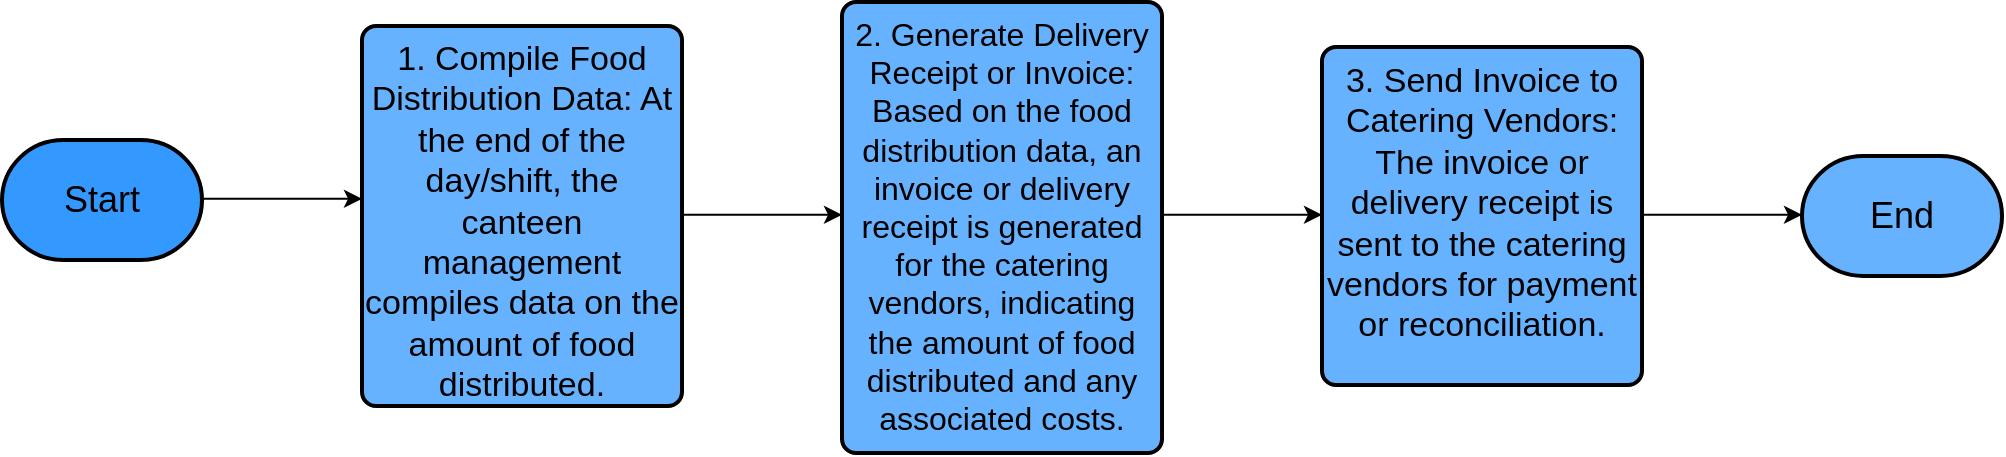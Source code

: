 <mxfile version="21.6.8" type="github" pages="5">
  <diagram id="nVL1cfp93Eadc7CqgLmI" name="post_event">
    <mxGraphModel dx="1687" dy="974" grid="1" gridSize="10" guides="1" tooltips="1" connect="1" arrows="1" fold="1" page="1" pageScale="1" pageWidth="4681" pageHeight="3300" math="0" shadow="0">
      <root>
        <mxCell id="0" />
        <mxCell id="1" parent="0" />
        <mxCell id="uIlTXsuFDh0Xjnlf06Q5-1" value="&lt;font style=&quot;font-size: 18px;&quot;&gt;Start&lt;/font&gt;" style="strokeWidth=2;html=1;shape=mxgraph.flowchart.terminator;whiteSpace=wrap;fillColor=#3399FF;" vertex="1" parent="1">
          <mxGeometry x="210" y="409" width="100" height="60" as="geometry" />
        </mxCell>
        <mxCell id="uIlTXsuFDh0Xjnlf06Q5-2" value="&lt;font style=&quot;font-size: 17px;&quot;&gt;1.&amp;nbsp;Compile Food Distribution Data: At the end of the day/shift, the canteen management compiles data on the amount of food distributed.&lt;/font&gt;" style="rounded=1;whiteSpace=wrap;html=1;absoluteArcSize=1;arcSize=14;strokeWidth=2;align=center;verticalAlign=top;fillColor=#66B2FF;" vertex="1" parent="1">
          <mxGeometry x="390" y="352" width="160" height="190" as="geometry" />
        </mxCell>
        <mxCell id="uIlTXsuFDh0Xjnlf06Q5-3" value="" style="endArrow=classic;html=1;rounded=0;" edge="1" parent="1">
          <mxGeometry width="50" height="50" relative="1" as="geometry">
            <mxPoint x="310" y="438.41" as="sourcePoint" />
            <mxPoint x="390" y="438.41" as="targetPoint" />
          </mxGeometry>
        </mxCell>
        <mxCell id="uIlTXsuFDh0Xjnlf06Q5-4" value="" style="endArrow=classic;html=1;rounded=0;" edge="1" parent="1">
          <mxGeometry width="50" height="50" relative="1" as="geometry">
            <mxPoint x="550" y="446.41" as="sourcePoint" />
            <mxPoint x="630" y="446.41" as="targetPoint" />
          </mxGeometry>
        </mxCell>
        <mxCell id="uIlTXsuFDh0Xjnlf06Q5-5" value="&lt;font style=&quot;font-size: 16px;&quot;&gt;2.&amp;nbsp;Generate Delivery Receipt or Invoice: Based on the food distribution data, an invoice or delivery receipt is generated for the catering vendors, indicating the amount of food distributed and any associated costs.&lt;/font&gt;" style="rounded=1;whiteSpace=wrap;html=1;absoluteArcSize=1;arcSize=14;strokeWidth=2;align=center;verticalAlign=top;fillColor=#66B2FF;" vertex="1" parent="1">
          <mxGeometry x="630" y="340" width="160" height="225.5" as="geometry" />
        </mxCell>
        <mxCell id="uIlTXsuFDh0Xjnlf06Q5-6" value="&lt;font style=&quot;font-size: 17px;&quot;&gt;3.&amp;nbsp;Send Invoice to Catering Vendors: The invoice or delivery receipt is sent to the catering vendors for payment or reconciliation.&lt;/font&gt;" style="rounded=1;whiteSpace=wrap;html=1;absoluteArcSize=1;arcSize=14;strokeWidth=2;align=center;verticalAlign=top;fillColor=#66B2FF;" vertex="1" parent="1">
          <mxGeometry x="870" y="362.5" width="160" height="169" as="geometry" />
        </mxCell>
        <mxCell id="uIlTXsuFDh0Xjnlf06Q5-7" value="" style="endArrow=classic;html=1;rounded=0;" edge="1" parent="1">
          <mxGeometry width="50" height="50" relative="1" as="geometry">
            <mxPoint x="790" y="446.41" as="sourcePoint" />
            <mxPoint x="870" y="446.41" as="targetPoint" />
          </mxGeometry>
        </mxCell>
        <mxCell id="uIlTXsuFDh0Xjnlf06Q5-8" value="&lt;font style=&quot;font-size: 18px;&quot;&gt;End&lt;/font&gt;" style="strokeWidth=2;html=1;shape=mxgraph.flowchart.terminator;whiteSpace=wrap;fillColor=#66B2FF;" vertex="1" parent="1">
          <mxGeometry x="1110" y="417" width="100" height="60" as="geometry" />
        </mxCell>
        <mxCell id="uIlTXsuFDh0Xjnlf06Q5-9" value="" style="endArrow=classic;html=1;rounded=0;" edge="1" parent="1">
          <mxGeometry width="50" height="50" relative="1" as="geometry">
            <mxPoint x="1030" y="446.41" as="sourcePoint" />
            <mxPoint x="1110" y="446.41" as="targetPoint" />
          </mxGeometry>
        </mxCell>
      </root>
    </mxGraphModel>
  </diagram>
  <diagram id="prtHgNgQTEPvFCAcTncT" name="pre_event">
    <mxGraphModel dx="1687" dy="974" grid="1" gridSize="10" guides="1" tooltips="1" connect="1" arrows="1" fold="1" page="1" pageScale="1" pageWidth="4681" pageHeight="3300" background="#FFFFFF" math="0" shadow="0">
      <root>
        <mxCell id="0" />
        <mxCell id="1" parent="0" />
        <mxCell id="UCFZaN4B_bA0-SxtQ1hj-1" value="&lt;font style=&quot;font-size: 18px;&quot;&gt;Start&lt;/font&gt;" style="strokeWidth=2;html=1;shape=mxgraph.flowchart.terminator;whiteSpace=wrap;fillColor=#3399FF;" vertex="1" parent="1">
          <mxGeometry x="210" y="409" width="100" height="60" as="geometry" />
        </mxCell>
        <mxCell id="UCFZaN4B_bA0-SxtQ1hj-2" value="&lt;font style=&quot;font-size: 16px;&quot;&gt;1.&amp;nbsp;Input Food Stocks: Canteen management or staff inputs the available food stocks into the system, which could include items received from various vendors.&lt;/font&gt;" style="rounded=1;whiteSpace=wrap;html=1;absoluteArcSize=1;arcSize=14;strokeWidth=2;align=center;verticalAlign=top;fillColor=#66B2FF;" vertex="1" parent="1">
          <mxGeometry x="390" y="352" width="160" height="190" as="geometry" />
        </mxCell>
        <mxCell id="UCFZaN4B_bA0-SxtQ1hj-7" value="" style="endArrow=classic;html=1;rounded=0;" edge="1" parent="1">
          <mxGeometry width="50" height="50" relative="1" as="geometry">
            <mxPoint x="310" y="438.41" as="sourcePoint" />
            <mxPoint x="390" y="438.41" as="targetPoint" />
          </mxGeometry>
        </mxCell>
        <mxCell id="UCFZaN4B_bA0-SxtQ1hj-9" value="" style="endArrow=classic;html=1;rounded=0;" edge="1" parent="1">
          <mxGeometry width="50" height="50" relative="1" as="geometry">
            <mxPoint x="550" y="446.41" as="sourcePoint" />
            <mxPoint x="630" y="446.41" as="targetPoint" />
          </mxGeometry>
        </mxCell>
        <mxCell id="UCFZaN4B_bA0-SxtQ1hj-10" value="&lt;font style=&quot;font-size: 16px;&quot;&gt;2.&amp;nbsp;Plan Menu: Based on available stocks, the canteen management plans the menu for the day/week and updates it in the system/app.&lt;/font&gt;" style="rounded=1;whiteSpace=wrap;html=1;absoluteArcSize=1;arcSize=14;strokeWidth=2;align=center;verticalAlign=top;fillColor=#66B2FF;" vertex="1" parent="1">
          <mxGeometry x="630" y="354.5" width="160" height="169" as="geometry" />
        </mxCell>
        <mxCell id="UCFZaN4B_bA0-SxtQ1hj-11" value="&lt;font style=&quot;font-size: 16px;&quot;&gt;3.&amp;nbsp;Plan Menu: Based on available stocks, the canteen management plans the menu for the day/week and updates it in the system/app.&lt;/font&gt;" style="rounded=1;whiteSpace=wrap;html=1;absoluteArcSize=1;arcSize=14;strokeWidth=2;align=center;verticalAlign=top;fillColor=#66B2FF;" vertex="1" parent="1">
          <mxGeometry x="870" y="362.5" width="160" height="169" as="geometry" />
        </mxCell>
        <mxCell id="UCFZaN4B_bA0-SxtQ1hj-12" value="" style="endArrow=classic;html=1;rounded=0;" edge="1" parent="1">
          <mxGeometry width="50" height="50" relative="1" as="geometry">
            <mxPoint x="790" y="446.41" as="sourcePoint" />
            <mxPoint x="870" y="446.41" as="targetPoint" />
          </mxGeometry>
        </mxCell>
        <mxCell id="UCFZaN4B_bA0-SxtQ1hj-14" value="&lt;font style=&quot;font-size: 18px;&quot;&gt;End&lt;/font&gt;" style="strokeWidth=2;html=1;shape=mxgraph.flowchart.terminator;whiteSpace=wrap;fillColor=#66B2FF;" vertex="1" parent="1">
          <mxGeometry x="1110" y="417" width="100" height="60" as="geometry" />
        </mxCell>
        <mxCell id="UCFZaN4B_bA0-SxtQ1hj-15" value="" style="endArrow=classic;html=1;rounded=0;" edge="1" parent="1">
          <mxGeometry width="50" height="50" relative="1" as="geometry">
            <mxPoint x="1030" y="446.41" as="sourcePoint" />
            <mxPoint x="1110" y="446.41" as="targetPoint" />
          </mxGeometry>
        </mxCell>
      </root>
    </mxGraphModel>
  </diagram>
  <diagram name="as_is" id="_qGSz__LvHPgnF5TK5Rc">
    <mxGraphModel dx="1434" dy="828" grid="0" gridSize="10" guides="1" tooltips="1" connect="1" arrows="1" fold="1" page="1" pageScale="1" pageWidth="4681" pageHeight="3300" background="#FFFFFF" math="0" shadow="0">
      <root>
        <mxCell id="HVWiJTehrgrZFkBihqeB-0" />
        <mxCell id="HVWiJTehrgrZFkBihqeB-1" parent="HVWiJTehrgrZFkBihqeB-0" />
        <mxCell id="HVWiJTehrgrZFkBihqeB-2" value="&lt;font color=&quot;#000000&quot;&gt;Pool&lt;br&gt;&lt;/font&gt;" style="swimlane;html=1;childLayout=stackLayout;resizeParent=1;resizeParentMax=0;horizontal=0;startSize=20;horizontalStack=0;fillColor=#1ba1e2;fontColor=#ffffff;strokeColor=#006EAF;" vertex="1" parent="HVWiJTehrgrZFkBihqeB-1">
          <mxGeometry x="100" y="120" width="1030" height="664" as="geometry">
            <mxRectangle x="120" y="120" width="40" height="70" as="alternateBounds" />
          </mxGeometry>
        </mxCell>
        <mxCell id="HVWiJTehrgrZFkBihqeB-3" value="&lt;font color=&quot;#000000&quot;&gt;&lt;span style=&quot;font-size: 12px;&quot;&gt;Employees&lt;br&gt;&lt;/span&gt;&lt;/font&gt;" style="swimlane;html=1;startSize=20;horizontal=0;fillColor=#1ba1e2;strokeColor=#006EAF;fontColor=#ffffff;fontSize=8;fillStyle=auto;" vertex="1" parent="HVWiJTehrgrZFkBihqeB-2">
          <mxGeometry x="20" width="1010" height="288" as="geometry" />
        </mxCell>
        <mxCell id="HVWiJTehrgrZFkBihqeB-4" value="&lt;font style=&quot;font-size: 10px;&quot;&gt;2.&amp;nbsp;Receive Meal Coupon: Employees collect their meal coupon from HR representatives at the start of their shift.&lt;/font&gt;" style="rounded=1;whiteSpace=wrap;html=1;absoluteArcSize=1;arcSize=14;strokeWidth=2;align=center;verticalAlign=top;fillColor=#66B2FF;" vertex="1" parent="HVWiJTehrgrZFkBihqeB-3">
          <mxGeometry x="30" y="10" width="100" height="103" as="geometry" />
        </mxCell>
        <mxCell id="HVWiJTehrgrZFkBihqeB-5" value="" style="endArrow=classic;html=1;rounded=0;strokeColor=#000000;" edge="1" parent="HVWiJTehrgrZFkBihqeB-3">
          <mxGeometry width="50" height="50" relative="1" as="geometry">
            <mxPoint x="130" y="54.74" as="sourcePoint" />
            <mxPoint x="200" y="54.74" as="targetPoint" />
          </mxGeometry>
        </mxCell>
        <mxCell id="HVWiJTehrgrZFkBihqeB-6" value="&lt;font style=&quot;font-size: 11px;&quot;&gt;3. Work: Employees carry out their respective duties during their respective shift&lt;/font&gt;" style="rounded=1;whiteSpace=wrap;html=1;absoluteArcSize=1;arcSize=14;strokeWidth=2;align=center;verticalAlign=top;fillColor=#66B2FF;" vertex="1" parent="HVWiJTehrgrZFkBihqeB-3">
          <mxGeometry x="200" y="20" width="100" height="87" as="geometry" />
        </mxCell>
        <mxCell id="HVWiJTehrgrZFkBihqeB-7" value="" style="edgeStyle=elbowEdgeStyle;elbow=horizontal;endArrow=classic;html=1;curved=0;rounded=0;endSize=8;startSize=8;strokeColor=#000000;" edge="1" parent="HVWiJTehrgrZFkBihqeB-3" source="HVWiJTehrgrZFkBihqeB-26">
          <mxGeometry width="50" height="50" relative="1" as="geometry">
            <mxPoint x="240" y="405" as="sourcePoint" />
            <mxPoint x="390" y="50" as="targetPoint" />
            <Array as="points">
              <mxPoint x="310" y="230" />
            </Array>
          </mxGeometry>
        </mxCell>
        <mxCell id="HVWiJTehrgrZFkBihqeB-8" value="&lt;font style=&quot;font-size: 11px;&quot;&gt;5.&amp;nbsp;Head to Canteen: When it&#39;s their designated break time, employees head to the canteen.&lt;/font&gt;" style="rounded=1;whiteSpace=wrap;html=1;absoluteArcSize=1;arcSize=14;strokeWidth=2;align=center;verticalAlign=top;fillColor=#66B2FF;" vertex="1" parent="HVWiJTehrgrZFkBihqeB-3">
          <mxGeometry x="390" y="20" width="100" height="101" as="geometry" />
        </mxCell>
        <mxCell id="HVWiJTehrgrZFkBihqeB-9" value="No Queue" style="strokeWidth=2;html=1;shape=mxgraph.flowchart.decision;whiteSpace=wrap;fillColor=#66B2FF;" vertex="1" parent="HVWiJTehrgrZFkBihqeB-3">
          <mxGeometry x="525" y="7" width="77" height="61" as="geometry" />
        </mxCell>
        <mxCell id="HVWiJTehrgrZFkBihqeB-10" value="&lt;font style=&quot;font-size: 11px;&quot;&gt;6 (b). Wait for the queue&lt;/font&gt;" style="rounded=1;whiteSpace=wrap;html=1;absoluteArcSize=1;arcSize=14;strokeWidth=2;align=center;verticalAlign=top;fillColor=#66B2FF;" vertex="1" parent="HVWiJTehrgrZFkBihqeB-3">
          <mxGeometry x="525" y="229" width="140" height="30" as="geometry" />
        </mxCell>
        <mxCell id="HVWiJTehrgrZFkBihqeB-11" value="" style="endArrow=classic;html=1;rounded=0;strokeColor=#000000;exitX=0.5;exitY=1;exitDx=0;exitDy=0;exitPerimeter=0;" edge="1" parent="HVWiJTehrgrZFkBihqeB-3">
          <mxGeometry relative="1" as="geometry">
            <mxPoint x="602" y="37.12" as="sourcePoint" />
            <mxPoint x="704" y="37" as="targetPoint" />
          </mxGeometry>
        </mxCell>
        <mxCell id="HVWiJTehrgrZFkBihqeB-12" value="Yes" style="edgeLabel;resizable=0;align=center;verticalAlign=middle;labelBorderColor=none;labelBackgroundColor=#FFFFFF;fontColor=#000000;" connectable="0" vertex="1" parent="HVWiJTehrgrZFkBihqeB-11">
          <mxGeometry relative="1" as="geometry" />
        </mxCell>
        <mxCell id="HVWiJTehrgrZFkBihqeB-13" value="7.&amp;nbsp;Exchange Coupon for Food: In the canteen, employees give their meal coupon to get their food." style="rounded=1;whiteSpace=wrap;html=1;absoluteArcSize=1;arcSize=14;strokeWidth=2;align=center;verticalAlign=top;fillColor=#66B2FF;" vertex="1" parent="HVWiJTehrgrZFkBihqeB-3">
          <mxGeometry x="705" y="12" width="100" height="101" as="geometry" />
        </mxCell>
        <mxCell id="HVWiJTehrgrZFkBihqeB-14" value="" style="endArrow=classic;html=1;rounded=0;strokeColor=#000000;" edge="1" parent="HVWiJTehrgrZFkBihqeB-3">
          <mxGeometry width="50" height="50" relative="1" as="geometry">
            <mxPoint x="805" y="65" as="sourcePoint" />
            <mxPoint x="882" y="65" as="targetPoint" />
          </mxGeometry>
        </mxCell>
        <mxCell id="HVWiJTehrgrZFkBihqeB-15" value="8. Eat Meal:&lt;br&gt;Employees consume their food" style="rounded=1;whiteSpace=wrap;html=1;absoluteArcSize=1;arcSize=14;strokeWidth=2;align=center;verticalAlign=top;fillColor=#66B2FF;" vertex="1" parent="HVWiJTehrgrZFkBihqeB-3">
          <mxGeometry x="884" y="33" width="100" height="74" as="geometry" />
        </mxCell>
        <mxCell id="HVWiJTehrgrZFkBihqeB-16" value="" style="edgeStyle=elbowEdgeStyle;elbow=horizontal;endArrow=classic;html=1;curved=0;rounded=0;endSize=8;startSize=8;strokeColor=#000000;" edge="1" parent="HVWiJTehrgrZFkBihqeB-3">
          <mxGeometry width="50" height="50" relative="1" as="geometry">
            <mxPoint x="884" y="102.5" as="sourcePoint" />
            <mxPoint x="823" y="185.5" as="targetPoint" />
          </mxGeometry>
        </mxCell>
        <mxCell id="HVWiJTehrgrZFkBihqeB-17" value="9.&amp;nbsp;Return to Work: After finishing their meal, employees return to their workstations and continue with their tasks until the end of the shift." style="rounded=1;whiteSpace=wrap;html=1;absoluteArcSize=1;arcSize=14;strokeWidth=2;align=center;verticalAlign=top;fillColor=#66B2FF;" vertex="1" parent="HVWiJTehrgrZFkBihqeB-3">
          <mxGeometry x="698" y="138" width="125" height="126" as="geometry" />
        </mxCell>
        <mxCell id="HVWiJTehrgrZFkBihqeB-18" value="&lt;font color=&quot;#000000&quot;&gt;HR Representatives&lt;/font&gt;" style="swimlane;html=1;startSize=20;horizontal=0;fontSize=12;fillColor=#1ba1e2;fontColor=#ffffff;strokeColor=#006EAF;" vertex="1" parent="HVWiJTehrgrZFkBihqeB-2">
          <mxGeometry x="20" y="288" width="1010" height="210" as="geometry" />
        </mxCell>
        <mxCell id="HVWiJTehrgrZFkBihqeB-19" value="Start" style="strokeWidth=2;html=1;shape=mxgraph.flowchart.terminator;whiteSpace=wrap;fillStyle=solid;fillColor=#66B2FF;" vertex="1" parent="HVWiJTehrgrZFkBihqeB-18">
          <mxGeometry x="60" y="175" width="60" height="30" as="geometry" />
        </mxCell>
        <mxCell id="HVWiJTehrgrZFkBihqeB-20" value="" style="edgeStyle=elbowEdgeStyle;elbow=vertical;endArrow=classic;html=1;curved=0;rounded=0;endSize=8;startSize=8;strokeColor=#000000;entryX=0.381;entryY=0.986;entryDx=0;entryDy=0;entryPerimeter=0;exitX=0.5;exitY=0;exitDx=0;exitDy=0;exitPerimeter=0;" edge="1" parent="HVWiJTehrgrZFkBihqeB-18" source="HVWiJTehrgrZFkBihqeB-19" target="HVWiJTehrgrZFkBihqeB-21">
          <mxGeometry width="50" height="50" relative="1" as="geometry">
            <mxPoint x="90" y="170" as="sourcePoint" />
            <mxPoint x="70" y="120" as="targetPoint" />
            <Array as="points">
              <mxPoint x="70" y="145" />
            </Array>
          </mxGeometry>
        </mxCell>
        <mxCell id="HVWiJTehrgrZFkBihqeB-21" value="&lt;font style=&quot;font-size: 11px;&quot;&gt;1. Distribute Meal Coupons: At the beginning of each shift, HR representatives are stationed in the cafeteria to hand out meal coupons to employees&lt;/font&gt;" style="rounded=1;whiteSpace=wrap;html=1;absoluteArcSize=1;arcSize=14;strokeWidth=2;align=center;horizontal=1;verticalAlign=top;fontSize=8;fillColor=#66B2FF;" vertex="1" parent="HVWiJTehrgrZFkBihqeB-18">
          <mxGeometry x="32" y="9" width="124" height="120" as="geometry" />
        </mxCell>
        <mxCell id="HVWiJTehrgrZFkBihqeB-22" value="" style="endArrow=classic;html=1;rounded=0;strokeColor=#000000;exitX=0.5;exitY=1;exitDx=0;exitDy=0;exitPerimeter=0;" edge="1" parent="HVWiJTehrgrZFkBihqeB-18" source="HVWiJTehrgrZFkBihqeB-9">
          <mxGeometry relative="1" as="geometry">
            <mxPoint x="567" y="-144" as="sourcePoint" />
            <mxPoint x="564" y="-61" as="targetPoint" />
          </mxGeometry>
        </mxCell>
        <mxCell id="HVWiJTehrgrZFkBihqeB-23" value="No" style="edgeLabel;resizable=0;align=center;verticalAlign=middle;labelBorderColor=none;labelBackgroundColor=#FFFFFF;fontColor=#000000;" connectable="0" vertex="1" parent="HVWiJTehrgrZFkBihqeB-22">
          <mxGeometry relative="1" as="geometry" />
        </mxCell>
        <mxCell id="HVWiJTehrgrZFkBihqeB-24" value="&lt;font color=&quot;#000000&quot;&gt;Canteen Staff&lt;/font&gt;" style="swimlane;html=1;startSize=20;horizontal=0;fillColor=#1ba1e2;fontColor=#ffffff;strokeColor=#006EAF;" vertex="1" parent="HVWiJTehrgrZFkBihqeB-2">
          <mxGeometry x="20" y="498" width="1010" height="166" as="geometry" />
        </mxCell>
        <mxCell id="HVWiJTehrgrZFkBihqeB-25" value="End" style="strokeWidth=2;html=1;shape=mxgraph.flowchart.terminator;whiteSpace=wrap;fillColor=#66B2FF;" vertex="1" parent="HVWiJTehrgrZFkBihqeB-24">
          <mxGeometry x="834" y="83" width="70" height="30" as="geometry" />
        </mxCell>
        <mxCell id="HVWiJTehrgrZFkBihqeB-26" value="&lt;font style=&quot;font-size: 10px;&quot;&gt;4. Prepare Food: Before the designated break times, the canteen staff prepares meals, possibly coordinating with the outsourced catering vendors.&lt;/font&gt;" style="rounded=1;whiteSpace=wrap;html=1;absoluteArcSize=1;arcSize=14;strokeWidth=2;align=center;verticalAlign=top;fillColor=#66B2FF;" vertex="1" parent="HVWiJTehrgrZFkBihqeB-24">
          <mxGeometry x="51" y="12" width="103" height="126" as="geometry" />
        </mxCell>
        <mxCell id="HVWiJTehrgrZFkBihqeB-27" value="&lt;font style=&quot;font-size: 11px;&quot;&gt;6 (a). Set Up Meal Distribution Point: The canteen staff sets up counters or points where employees can exchange their coupons for food.&lt;/font&gt;" style="rounded=1;whiteSpace=wrap;html=1;absoluteArcSize=1;arcSize=14;strokeWidth=2;align=center;verticalAlign=top;fillColor=#66B2FF;" vertex="1" parent="HVWiJTehrgrZFkBihqeB-24">
          <mxGeometry x="320" y="17.5" width="108" height="131" as="geometry" />
        </mxCell>
        <mxCell id="HVWiJTehrgrZFkBihqeB-28" value="" style="edgeStyle=elbowEdgeStyle;elbow=horizontal;endArrow=classic;html=1;curved=0;rounded=0;endSize=8;startSize=8;strokeColor=#000000;exitX=0.5;exitY=1;exitDx=0;exitDy=0;" edge="1" parent="HVWiJTehrgrZFkBihqeB-24" source="HVWiJTehrgrZFkBihqeB-17">
          <mxGeometry width="50" height="50" relative="1" as="geometry">
            <mxPoint x="758" y="-79" as="sourcePoint" />
            <mxPoint x="668" y="45" as="targetPoint" />
            <Array as="points">
              <mxPoint x="758" y="14" />
            </Array>
          </mxGeometry>
        </mxCell>
        <mxCell id="HVWiJTehrgrZFkBihqeB-29" value="10.&amp;nbsp;Clean Up: After the mealtime rush, the canteen staff cleans up the area and prepares for the next shift or the next day." style="rounded=1;whiteSpace=wrap;html=1;absoluteArcSize=1;arcSize=14;strokeWidth=2;align=center;verticalAlign=top;fillColor=#66B2FF;" vertex="1" parent="HVWiJTehrgrZFkBihqeB-24">
          <mxGeometry x="542" y="12" width="125" height="101" as="geometry" />
        </mxCell>
        <mxCell id="HVWiJTehrgrZFkBihqeB-30" value="" style="endArrow=classic;html=1;rounded=0;strokeColor=#000000;" edge="1" parent="HVWiJTehrgrZFkBihqeB-24">
          <mxGeometry width="50" height="50" relative="1" as="geometry">
            <mxPoint x="664" y="100" as="sourcePoint" />
            <mxPoint x="835" y="100" as="targetPoint" />
          </mxGeometry>
        </mxCell>
        <mxCell id="HVWiJTehrgrZFkBihqeB-31" value="" style="edgeStyle=elbowEdgeStyle;elbow=horizontal;endArrow=classic;html=1;curved=0;rounded=0;endSize=8;startSize=8;exitX=1.021;exitY=0.342;exitDx=0;exitDy=0;exitPerimeter=0;strokeColor=#000000;entryX=0;entryY=0.5;entryDx=0;entryDy=0;entryPerimeter=0;" edge="1" parent="HVWiJTehrgrZFkBihqeB-2" source="HVWiJTehrgrZFkBihqeB-27" target="HVWiJTehrgrZFkBihqeB-9">
          <mxGeometry width="50" height="50" relative="1" as="geometry">
            <mxPoint x="499" y="223" as="sourcePoint" />
            <mxPoint x="585" y="26" as="targetPoint" />
            <Array as="points">
              <mxPoint x="519" y="115" />
            </Array>
          </mxGeometry>
        </mxCell>
        <mxCell id="HVWiJTehrgrZFkBihqeB-32" value="" style="endArrow=classic;html=1;rounded=0;strokeColor=#000000;exitX=0.5;exitY=0;exitDx=0;exitDy=0;entryX=0.639;entryY=1.022;entryDx=0;entryDy=0;entryPerimeter=0;" edge="1" parent="HVWiJTehrgrZFkBihqeB-2" source="HVWiJTehrgrZFkBihqeB-21" target="HVWiJTehrgrZFkBihqeB-4">
          <mxGeometry width="50" height="50" relative="1" as="geometry">
            <mxPoint x="99.66" y="337" as="sourcePoint" />
            <mxPoint x="114" y="115" as="targetPoint" />
            <Array as="points" />
          </mxGeometry>
        </mxCell>
        <mxCell id="HVWiJTehrgrZFkBihqeB-33" value="" style="edgeStyle=elbowEdgeStyle;elbow=horizontal;endArrow=classic;html=1;curved=0;rounded=0;endSize=8;startSize=8;strokeColor=#000000;exitX=0.002;exitY=0.832;exitDx=0;exitDy=0;exitPerimeter=0;entryX=1;entryY=0.143;entryDx=0;entryDy=0;entryPerimeter=0;" edge="1" parent="HVWiJTehrgrZFkBihqeB-2" source="HVWiJTehrgrZFkBihqeB-6" target="HVWiJTehrgrZFkBihqeB-26">
          <mxGeometry width="50" height="50" relative="1" as="geometry">
            <mxPoint x="310" y="238" as="sourcePoint" />
            <mxPoint x="180" y="528" as="targetPoint" />
          </mxGeometry>
        </mxCell>
        <mxCell id="HVWiJTehrgrZFkBihqeB-34" value="" style="edgeStyle=segmentEdgeStyle;endArrow=classic;html=1;curved=0;rounded=0;endSize=8;startSize=8;strokeColor=#000000;exitX=0.308;exitY=0.974;exitDx=0;exitDy=0;exitPerimeter=0;" edge="1" parent="HVWiJTehrgrZFkBihqeB-2" source="HVWiJTehrgrZFkBihqeB-8" target="HVWiJTehrgrZFkBihqeB-27">
          <mxGeometry width="50" height="50" relative="1" as="geometry">
            <mxPoint x="440" y="258" as="sourcePoint" />
            <mxPoint x="380" y="358" as="targetPoint" />
            <Array as="points">
              <mxPoint x="441" y="328" />
              <mxPoint x="380" y="328" />
            </Array>
          </mxGeometry>
        </mxCell>
      </root>
    </mxGraphModel>
  </diagram>
  <diagram name="final_state" id="kmFwaHGpe10rHJzYdd_W">
    <mxGraphModel dx="1687" dy="974" grid="0" gridSize="10" guides="1" tooltips="1" connect="1" arrows="1" fold="1" page="1" pageScale="1" pageWidth="4681" pageHeight="3300" background="#FFFFFF" math="0" shadow="0">
      <root>
        <mxCell id="t8DMtQxWttx50M0B4d1x-0" />
        <mxCell id="t8DMtQxWttx50M0B4d1x-1" parent="t8DMtQxWttx50M0B4d1x-0" />
        <mxCell id="t8DMtQxWttx50M0B4d1x-2" value="&lt;font color=&quot;#000000&quot;&gt;Pool&lt;br&gt;&lt;/font&gt;" style="swimlane;html=1;childLayout=stackLayout;resizeParent=1;resizeParentMax=0;horizontal=0;startSize=20;horizontalStack=0;fillColor=#1ba1e2;fontColor=#ffffff;strokeColor=#006EAF;" vertex="1" parent="t8DMtQxWttx50M0B4d1x-1">
          <mxGeometry x="100" y="120" width="1390" height="710" as="geometry">
            <mxRectangle x="120" y="120" width="40" height="70" as="alternateBounds" />
          </mxGeometry>
        </mxCell>
        <mxCell id="t8DMtQxWttx50M0B4d1x-3" value="&lt;font color=&quot;#000000&quot;&gt;&lt;span style=&quot;font-size: 12px;&quot;&gt;Employees&lt;br&gt;&lt;/span&gt;&lt;/font&gt;" style="swimlane;html=1;startSize=20;horizontal=0;fillColor=#1ba1e2;strokeColor=#006EAF;fontColor=#ffffff;fontSize=8;fillStyle=auto;" vertex="1" parent="t8DMtQxWttx50M0B4d1x-2">
          <mxGeometry x="20" width="1370" height="270" as="geometry" />
        </mxCell>
        <mxCell id="D9mpLpNUpnsFXnbMc8AM-11" value="6.&amp;nbsp;Decide to Head to Canteen: Based on their designated break time, and their pre-order, employees decide when to go to the canteen." style="rounded=1;whiteSpace=wrap;html=1;absoluteArcSize=1;arcSize=14;strokeWidth=2;align=center;verticalAlign=top;fillColor=#66B2FF;" vertex="1" parent="t8DMtQxWttx50M0B4d1x-3">
          <mxGeometry x="1090" y="37.5" width="120" height="110" as="geometry" />
        </mxCell>
        <mxCell id="a05R2dbiaPoEIEAmNqOJ-2" value="11.&amp;nbsp;Eat Meal: Employees consume their food." style="rounded=1;whiteSpace=wrap;html=1;absoluteArcSize=1;arcSize=14;strokeWidth=2;align=center;verticalAlign=top;fillColor=#66B2FF;" vertex="1" parent="t8DMtQxWttx50M0B4d1x-3">
          <mxGeometry x="580" y="200" width="230" height="40" as="geometry" />
        </mxCell>
        <mxCell id="a05R2dbiaPoEIEAmNqOJ-3" value="" style="endArrow=classic;html=1;rounded=0;" edge="1" parent="t8DMtQxWttx50M0B4d1x-3">
          <mxGeometry width="50" height="50" relative="1" as="geometry">
            <mxPoint x="580" y="210.77" as="sourcePoint" />
            <mxPoint x="520" y="211" as="targetPoint" />
          </mxGeometry>
        </mxCell>
        <mxCell id="a05R2dbiaPoEIEAmNqOJ-4" value="12.&amp;nbsp;Provide Post-meal Feedback: Post meal, employees have the option to provide additional feedback on the food and overall canteen experience via the app." style="rounded=1;whiteSpace=wrap;html=1;absoluteArcSize=1;arcSize=14;strokeWidth=2;align=center;verticalAlign=top;fillColor=#66B2FF;" vertex="1" parent="t8DMtQxWttx50M0B4d1x-3">
          <mxGeometry x="310" y="170" width="210" height="82.5" as="geometry" />
        </mxCell>
        <mxCell id="a05R2dbiaPoEIEAmNqOJ-5" value="" style="endArrow=classic;html=1;rounded=0;" edge="1" parent="t8DMtQxWttx50M0B4d1x-3">
          <mxGeometry width="50" height="50" relative="1" as="geometry">
            <mxPoint x="310" y="210.77" as="sourcePoint" />
            <mxPoint x="250" y="211" as="targetPoint" />
          </mxGeometry>
        </mxCell>
        <mxCell id="a05R2dbiaPoEIEAmNqOJ-6" value="13. Return to Work: Employee continue their task until end of shift" style="rounded=1;whiteSpace=wrap;html=1;absoluteArcSize=1;arcSize=14;strokeWidth=2;align=center;verticalAlign=top;fillColor=#66B2FF;" vertex="1" parent="t8DMtQxWttx50M0B4d1x-3">
          <mxGeometry x="150" y="172.5" width="100" height="80" as="geometry" />
        </mxCell>
        <mxCell id="tM-k441tZXfxmbJ1ukVG-0" value="" style="group" vertex="1" connectable="0" parent="t8DMtQxWttx50M0B4d1x-3">
          <mxGeometry x="40" y="20" width="1050" height="140" as="geometry" />
        </mxCell>
        <mxCell id="t8DMtQxWttx50M0B4d1x-4" value="&lt;font style=&quot;font-size: 12px;&quot;&gt;1 (a).&amp;nbsp;Receive Digital Meal Token Notification: Employees get a notification on their app indicating they&#39;ve received their meal token.&lt;/font&gt;" style="rounded=1;whiteSpace=wrap;html=1;absoluteArcSize=1;arcSize=14;strokeWidth=2;align=center;verticalAlign=top;fillColor=#66B2FF;" vertex="1" parent="tM-k441tZXfxmbJ1ukVG-0">
          <mxGeometry width="120" height="130" as="geometry" />
        </mxCell>
        <mxCell id="D9mpLpNUpnsFXnbMc8AM-1" value="" style="endArrow=classic;html=1;rounded=0;" edge="1" parent="tM-k441tZXfxmbJ1ukVG-0">
          <mxGeometry width="50" height="50" relative="1" as="geometry">
            <mxPoint x="120" y="70" as="sourcePoint" />
            <mxPoint x="210" y="70" as="targetPoint" />
          </mxGeometry>
        </mxCell>
        <mxCell id="D9mpLpNUpnsFXnbMc8AM-2" value="&lt;font style=&quot;font-size: 13px;&quot;&gt;2.&amp;nbsp;Work: Employees carry out their respective duties during their shift.&lt;/font&gt;" style="rounded=1;whiteSpace=wrap;html=1;absoluteArcSize=1;arcSize=14;strokeWidth=2;align=center;verticalAlign=top;fillColor=#66B2FF;" vertex="1" parent="tM-k441tZXfxmbJ1ukVG-0">
          <mxGeometry x="210" y="25" width="130" height="80" as="geometry" />
        </mxCell>
        <mxCell id="D9mpLpNUpnsFXnbMc8AM-3" value="&lt;font style=&quot;font-size: 12px;&quot;&gt;3.&amp;nbsp;Pre-order Notification: 30 minutes before their designated break time, employees receive a notification prompting them to pre-order their meal if they wish.&lt;/font&gt;" style="rounded=1;whiteSpace=wrap;html=1;absoluteArcSize=1;arcSize=14;strokeWidth=2;align=center;verticalAlign=top;fillColor=#66B2FF;" vertex="1" parent="tM-k441tZXfxmbJ1ukVG-0">
          <mxGeometry x="420" width="120" height="140" as="geometry" />
        </mxCell>
        <mxCell id="D9mpLpNUpnsFXnbMc8AM-4" value="" style="endArrow=classic;html=1;rounded=0;exitX=1.007;exitY=0.433;exitDx=0;exitDy=0;exitPerimeter=0;" edge="1" parent="tM-k441tZXfxmbJ1ukVG-0" source="D9mpLpNUpnsFXnbMc8AM-2">
          <mxGeometry width="50" height="50" relative="1" as="geometry">
            <mxPoint x="330" y="60" as="sourcePoint" />
            <mxPoint x="420" y="60" as="targetPoint" />
          </mxGeometry>
        </mxCell>
        <mxCell id="D9mpLpNUpnsFXnbMc8AM-5" value="" style="endArrow=classic;html=1;rounded=0;" edge="1" parent="tM-k441tZXfxmbJ1ukVG-0">
          <mxGeometry width="50" height="50" relative="1" as="geometry">
            <mxPoint x="540" y="64.57" as="sourcePoint" />
            <mxPoint x="630" y="64.57" as="targetPoint" />
          </mxGeometry>
        </mxCell>
        <mxCell id="D9mpLpNUpnsFXnbMc8AM-6" value="&lt;font style=&quot;font-size: 12px;&quot;&gt;4.&amp;nbsp;&lt;/font&gt;Pre-order Meal: Employees can select their meal choice through the app.&lt;br&gt;" style="rounded=1;whiteSpace=wrap;html=1;absoluteArcSize=1;arcSize=14;strokeWidth=2;align=center;verticalAlign=top;fillColor=#66B2FF;" vertex="1" parent="tM-k441tZXfxmbJ1ukVG-0">
          <mxGeometry x="630" y="30" width="120" height="70" as="geometry" />
        </mxCell>
        <mxCell id="D9mpLpNUpnsFXnbMc8AM-8" value="" style="endArrow=classic;html=1;rounded=0;" edge="1" parent="tM-k441tZXfxmbJ1ukVG-0">
          <mxGeometry width="50" height="50" relative="1" as="geometry">
            <mxPoint x="750" y="64.57" as="sourcePoint" />
            <mxPoint x="840" y="64.57" as="targetPoint" />
          </mxGeometry>
        </mxCell>
        <mxCell id="D9mpLpNUpnsFXnbMc8AM-9" value="5.&amp;nbsp;Provide Immediate Feedback: After ordering, employees are prompted to provide feedback on the ordering experience." style="rounded=1;whiteSpace=wrap;html=1;absoluteArcSize=1;arcSize=14;strokeWidth=2;align=center;verticalAlign=top;fillColor=#66B2FF;" vertex="1" parent="tM-k441tZXfxmbJ1ukVG-0">
          <mxGeometry x="840" y="15" width="120" height="115" as="geometry" />
        </mxCell>
        <mxCell id="D9mpLpNUpnsFXnbMc8AM-22" value="" style="endArrow=classic;html=1;rounded=0;" edge="1" parent="tM-k441tZXfxmbJ1ukVG-0">
          <mxGeometry width="50" height="50" relative="1" as="geometry">
            <mxPoint x="960" y="69.47" as="sourcePoint" />
            <mxPoint x="1050" y="69.47" as="targetPoint" />
          </mxGeometry>
        </mxCell>
        <mxCell id="t8DMtQxWttx50M0B4d1x-18" value="&lt;font color=&quot;#000000&quot;&gt;Canteen Staffs&lt;br&gt;&lt;/font&gt;" style="swimlane;html=1;startSize=20;horizontal=0;fontSize=12;fillColor=#1ba1e2;fontColor=#ffffff;strokeColor=#006EAF;" vertex="1" parent="t8DMtQxWttx50M0B4d1x-2">
          <mxGeometry x="20" y="270" width="1370" height="250" as="geometry" />
        </mxCell>
        <mxCell id="t8DMtQxWttx50M0B4d1x-19" value="Start" style="strokeWidth=2;html=1;shape=mxgraph.flowchart.terminator;whiteSpace=wrap;fillStyle=solid;fillColor=#66B2FF;" vertex="1" parent="t8DMtQxWttx50M0B4d1x-18">
          <mxGeometry x="70" y="172" width="60" height="30" as="geometry" />
        </mxCell>
        <mxCell id="t8DMtQxWttx50M0B4d1x-20" value="" style="edgeStyle=elbowEdgeStyle;elbow=vertical;endArrow=classic;html=1;curved=0;rounded=0;endSize=8;startSize=8;strokeColor=#000000;entryX=0.5;entryY=1;entryDx=0;entryDy=0;exitX=0.89;exitY=0.11;exitDx=0;exitDy=0;exitPerimeter=0;" edge="1" parent="t8DMtQxWttx50M0B4d1x-18" source="t8DMtQxWttx50M0B4d1x-19">
          <mxGeometry width="50" height="50" relative="1" as="geometry">
            <mxPoint x="140" y="170" as="sourcePoint" />
            <mxPoint x="212" y="130" as="targetPoint" />
            <Array as="points">
              <mxPoint x="140" y="172" />
              <mxPoint x="90" y="222" />
            </Array>
          </mxGeometry>
        </mxCell>
        <mxCell id="t8DMtQxWttx50M0B4d1x-21" value="&lt;font style=&quot;font-size: 12px;&quot;&gt;1 (b). Menu Update: Canteen staffs logs in to the app and update the menu for the day&lt;/font&gt;" style="rounded=1;whiteSpace=wrap;html=1;absoluteArcSize=1;arcSize=14;strokeWidth=2;align=center;horizontal=1;verticalAlign=top;fontSize=8;fillColor=#66B2FF;" vertex="1" parent="t8DMtQxWttx50M0B4d1x-18">
          <mxGeometry x="150" y="50" width="124" height="78" as="geometry" />
        </mxCell>
        <mxCell id="D9mpLpNUpnsFXnbMc8AM-0" value="" style="endArrow=classic;html=1;rounded=0;entryX=0.5;entryY=1;entryDx=0;entryDy=0;" edge="1" parent="t8DMtQxWttx50M0B4d1x-18" target="t8DMtQxWttx50M0B4d1x-4">
          <mxGeometry width="50" height="50" relative="1" as="geometry">
            <mxPoint x="99.55" y="172" as="sourcePoint" />
            <mxPoint x="99.55" y="72" as="targetPoint" />
          </mxGeometry>
        </mxCell>
        <mxCell id="D9mpLpNUpnsFXnbMc8AM-14" value="7.&amp;nbsp;Receive Pre-orders and Feedback: The canteen staff receives a list of pre-ordered meals, expected pick-up times, and the immediate feedback from employees." style="rounded=1;whiteSpace=wrap;html=1;absoluteArcSize=1;arcSize=14;strokeWidth=2;align=center;verticalAlign=top;fillColor=#66B2FF;" vertex="1" parent="t8DMtQxWttx50M0B4d1x-18">
          <mxGeometry x="1120" y="20" width="130" height="130" as="geometry" />
        </mxCell>
        <mxCell id="D9mpLpNUpnsFXnbMc8AM-15" value="" style="endArrow=classic;html=1;rounded=0;" edge="1" parent="t8DMtQxWttx50M0B4d1x-18">
          <mxGeometry width="50" height="50" relative="1" as="geometry">
            <mxPoint x="1070" y="74.47" as="sourcePoint" />
            <mxPoint x="1050" y="74.47" as="targetPoint" />
            <Array as="points">
              <mxPoint x="1120" y="74.9" />
            </Array>
          </mxGeometry>
        </mxCell>
        <mxCell id="D9mpLpNUpnsFXnbMc8AM-16" value="8.&amp;nbsp;Prepare Food: The canteen staff prepares meals, prioritizing the pre-ordered meals to ensure they&#39;re ready for pick-up." style="rounded=1;whiteSpace=wrap;html=1;absoluteArcSize=1;arcSize=14;strokeWidth=2;align=center;verticalAlign=top;fillColor=#66B2FF;" vertex="1" parent="t8DMtQxWttx50M0B4d1x-18">
          <mxGeometry x="930" y="30" width="120" height="110" as="geometry" />
        </mxCell>
        <mxCell id="D9mpLpNUpnsFXnbMc8AM-17" value="" style="endArrow=classic;html=1;rounded=0;" edge="1" parent="t8DMtQxWttx50M0B4d1x-18">
          <mxGeometry width="50" height="50" relative="1" as="geometry">
            <mxPoint x="880" y="74.47" as="sourcePoint" />
            <mxPoint x="860" y="74.47" as="targetPoint" />
            <Array as="points">
              <mxPoint x="930" y="74.9" />
            </Array>
          </mxGeometry>
        </mxCell>
        <mxCell id="D9mpLpNUpnsFXnbMc8AM-19" value="9.&amp;nbsp;Set Up Express Lane for Pre-orders: An express lane is set up for employees who have pre-ordered their meals, allowing them to quickly pick up their food." style="rounded=1;whiteSpace=wrap;html=1;absoluteArcSize=1;arcSize=14;strokeWidth=2;align=center;verticalAlign=top;fillColor=#66B2FF;" vertex="1" parent="t8DMtQxWttx50M0B4d1x-18">
          <mxGeometry x="740" y="20" width="120" height="130" as="geometry" />
        </mxCell>
        <mxCell id="D9mpLpNUpnsFXnbMc8AM-20" value="" style="edgeStyle=segmentEdgeStyle;endArrow=classic;html=1;curved=0;rounded=0;endSize=8;startSize=8;" edge="1" parent="t8DMtQxWttx50M0B4d1x-18">
          <mxGeometry width="50" height="50" relative="1" as="geometry">
            <mxPoint x="805" y="150" as="sourcePoint" />
            <mxPoint x="875" y="204" as="targetPoint" />
            <Array as="points">
              <mxPoint x="805" y="204" />
            </Array>
          </mxGeometry>
        </mxCell>
        <mxCell id="D9mpLpNUpnsFXnbMc8AM-21" value="10.&amp;nbsp;Accept Digital Tokens and Serve Food: Employees show their digital tokens via the app, which the canteen staff verifies before serving food." style="rounded=1;whiteSpace=wrap;html=1;absoluteArcSize=1;arcSize=14;strokeWidth=2;align=center;verticalAlign=top;fillColor=#66B2FF;" vertex="1" parent="t8DMtQxWttx50M0B4d1x-18">
          <mxGeometry x="875" y="160" width="230" height="70" as="geometry" />
        </mxCell>
        <mxCell id="a05R2dbiaPoEIEAmNqOJ-1" value="" style="edgeStyle=segmentEdgeStyle;endArrow=classic;html=1;curved=0;rounded=0;endSize=8;startSize=8;" edge="1" parent="t8DMtQxWttx50M0B4d1x-18">
          <mxGeometry width="50" height="50" relative="1" as="geometry">
            <mxPoint x="875" y="222" as="sourcePoint" />
            <mxPoint x="700" y="-30" as="targetPoint" />
          </mxGeometry>
        </mxCell>
        <mxCell id="a05R2dbiaPoEIEAmNqOJ-12" value="" style="endArrow=classic;html=1;rounded=0;" edge="1" parent="t8DMtQxWttx50M0B4d1x-18">
          <mxGeometry width="50" height="50" relative="1" as="geometry">
            <mxPoint x="130" y="186.52" as="sourcePoint" />
            <mxPoint x="230" y="187" as="targetPoint" />
          </mxGeometry>
        </mxCell>
        <mxCell id="a05R2dbiaPoEIEAmNqOJ-13" value="&lt;font style=&quot;font-size: 12px;&quot;&gt;Generate report on ad hoc basis for persual of management and sent to management&lt;/font&gt;" style="rounded=1;whiteSpace=wrap;html=1;absoluteArcSize=1;arcSize=14;strokeWidth=2;align=center;horizontal=1;verticalAlign=top;fontSize=8;fillColor=#66B2FF;" vertex="1" parent="t8DMtQxWttx50M0B4d1x-18">
          <mxGeometry x="230" y="152" width="124" height="78" as="geometry" />
        </mxCell>
        <mxCell id="a05R2dbiaPoEIEAmNqOJ-14" value="" style="edgeStyle=segmentEdgeStyle;endArrow=classic;html=1;curved=0;rounded=0;endSize=8;startSize=8;" edge="1" parent="t8DMtQxWttx50M0B4d1x-18">
          <mxGeometry width="50" height="50" relative="1" as="geometry">
            <mxPoint x="100" y="202" as="sourcePoint" />
            <mxPoint x="170" y="360" as="targetPoint" />
            <Array as="points">
              <mxPoint x="100" y="360" />
            </Array>
          </mxGeometry>
        </mxCell>
        <mxCell id="t8DMtQxWttx50M0B4d1x-24" value="&lt;font color=&quot;#000000&quot;&gt;Management&lt;/font&gt;" style="swimlane;html=1;startSize=20;horizontal=0;fillColor=#1ba1e2;fontColor=#ffffff;strokeColor=#006EAF;" vertex="1" parent="t8DMtQxWttx50M0B4d1x-2">
          <mxGeometry x="20" y="520" width="1370" height="190" as="geometry" />
        </mxCell>
        <mxCell id="a05R2dbiaPoEIEAmNqOJ-10" value="15.&amp;nbsp;Review Feedback: The canteen management reviews the immediate and post-meal feedback received to make continuous improvements and address any concerns." style="rounded=1;whiteSpace=wrap;html=1;absoluteArcSize=1;arcSize=14;strokeWidth=2;align=center;verticalAlign=top;fillColor=#66B2FF;" vertex="1" parent="t8DMtQxWttx50M0B4d1x-24">
          <mxGeometry x="540" y="50" width="210" height="90" as="geometry" />
        </mxCell>
        <mxCell id="a05R2dbiaPoEIEAmNqOJ-32" value="&lt;font style=&quot;font-size: 12px;&quot;&gt;14. Login to the system and generate required report&lt;/font&gt;" style="rounded=1;whiteSpace=wrap;html=1;absoluteArcSize=1;arcSize=14;strokeWidth=2;align=center;horizontal=1;verticalAlign=top;fontSize=8;fillColor=#66B2FF;" vertex="1" parent="t8DMtQxWttx50M0B4d1x-24">
          <mxGeometry x="170" y="80" width="124" height="60" as="geometry" />
        </mxCell>
        <mxCell id="a05R2dbiaPoEIEAmNqOJ-33" value="" style="endArrow=classic;html=1;rounded=0;entryX=0;entryY=0.667;entryDx=0;entryDy=0;entryPerimeter=0;" edge="1" parent="t8DMtQxWttx50M0B4d1x-24" target="a05R2dbiaPoEIEAmNqOJ-10">
          <mxGeometry width="50" height="50" relative="1" as="geometry">
            <mxPoint x="294" y="110" as="sourcePoint" />
            <mxPoint x="344" y="60" as="targetPoint" />
          </mxGeometry>
        </mxCell>
        <mxCell id="a05R2dbiaPoEIEAmNqOJ-34" value="" style="endArrow=classic;html=1;rounded=0;" edge="1" parent="t8DMtQxWttx50M0B4d1x-24">
          <mxGeometry width="50" height="50" relative="1" as="geometry">
            <mxPoint x="750" y="90" as="sourcePoint" />
            <mxPoint x="840" y="90" as="targetPoint" />
          </mxGeometry>
        </mxCell>
        <mxCell id="a05R2dbiaPoEIEAmNqOJ-35" value="&lt;font style=&quot;font-size: 12px;&quot;&gt;16. Take required action for further improvements&lt;/font&gt;" style="rounded=1;whiteSpace=wrap;html=1;absoluteArcSize=1;arcSize=14;strokeWidth=2;align=center;horizontal=1;verticalAlign=top;fontSize=8;fillColor=#66B2FF;" vertex="1" parent="t8DMtQxWttx50M0B4d1x-24">
          <mxGeometry x="840" y="60" width="124" height="60" as="geometry" />
        </mxCell>
        <mxCell id="a05R2dbiaPoEIEAmNqOJ-37" value="" style="endArrow=classic;html=1;rounded=0;entryX=0;entryY=0.5;entryDx=0;entryDy=0;entryPerimeter=0;" edge="1" parent="t8DMtQxWttx50M0B4d1x-24" target="a05R2dbiaPoEIEAmNqOJ-38">
          <mxGeometry width="50" height="50" relative="1" as="geometry">
            <mxPoint x="964" y="89.52" as="sourcePoint" />
            <mxPoint x="1054" y="89.52" as="targetPoint" />
          </mxGeometry>
        </mxCell>
        <mxCell id="a05R2dbiaPoEIEAmNqOJ-38" value="End" style="strokeWidth=2;html=1;shape=mxgraph.flowchart.terminator;whiteSpace=wrap;fillStyle=solid;fillColor=#66B2FF;" vertex="1" parent="t8DMtQxWttx50M0B4d1x-24">
          <mxGeometry x="1060" y="75" width="60" height="30" as="geometry" />
        </mxCell>
        <mxCell id="a05R2dbiaPoEIEAmNqOJ-0" value="" style="edgeStyle=elbowEdgeStyle;elbow=vertical;endArrow=classic;html=1;curved=0;rounded=0;endSize=8;startSize=8;exitX=1;exitY=0.411;exitDx=0;exitDy=0;exitPerimeter=0;" edge="1" parent="t8DMtQxWttx50M0B4d1x-2" source="D9mpLpNUpnsFXnbMc8AM-11" target="D9mpLpNUpnsFXnbMc8AM-14">
          <mxGeometry width="50" height="50" relative="1" as="geometry">
            <mxPoint x="1320" y="80" as="sourcePoint" />
            <mxPoint x="1250" y="280" as="targetPoint" />
            <Array as="points">
              <mxPoint x="1340" y="70" />
            </Array>
          </mxGeometry>
        </mxCell>
      </root>
    </mxGraphModel>
  </diagram>
  <diagram id="MvwC3dR1Gwkc8ro7UA0C" name="erd">
    <mxGraphModel dx="7170" dy="4140" grid="1" gridSize="10" guides="1" tooltips="1" connect="1" arrows="1" fold="1" page="1" pageScale="1" pageWidth="4681" pageHeight="3300" math="0" shadow="0">
      <root>
        <mxCell id="0" />
        <mxCell id="1" parent="0" />
      </root>
    </mxGraphModel>
  </diagram>
</mxfile>
